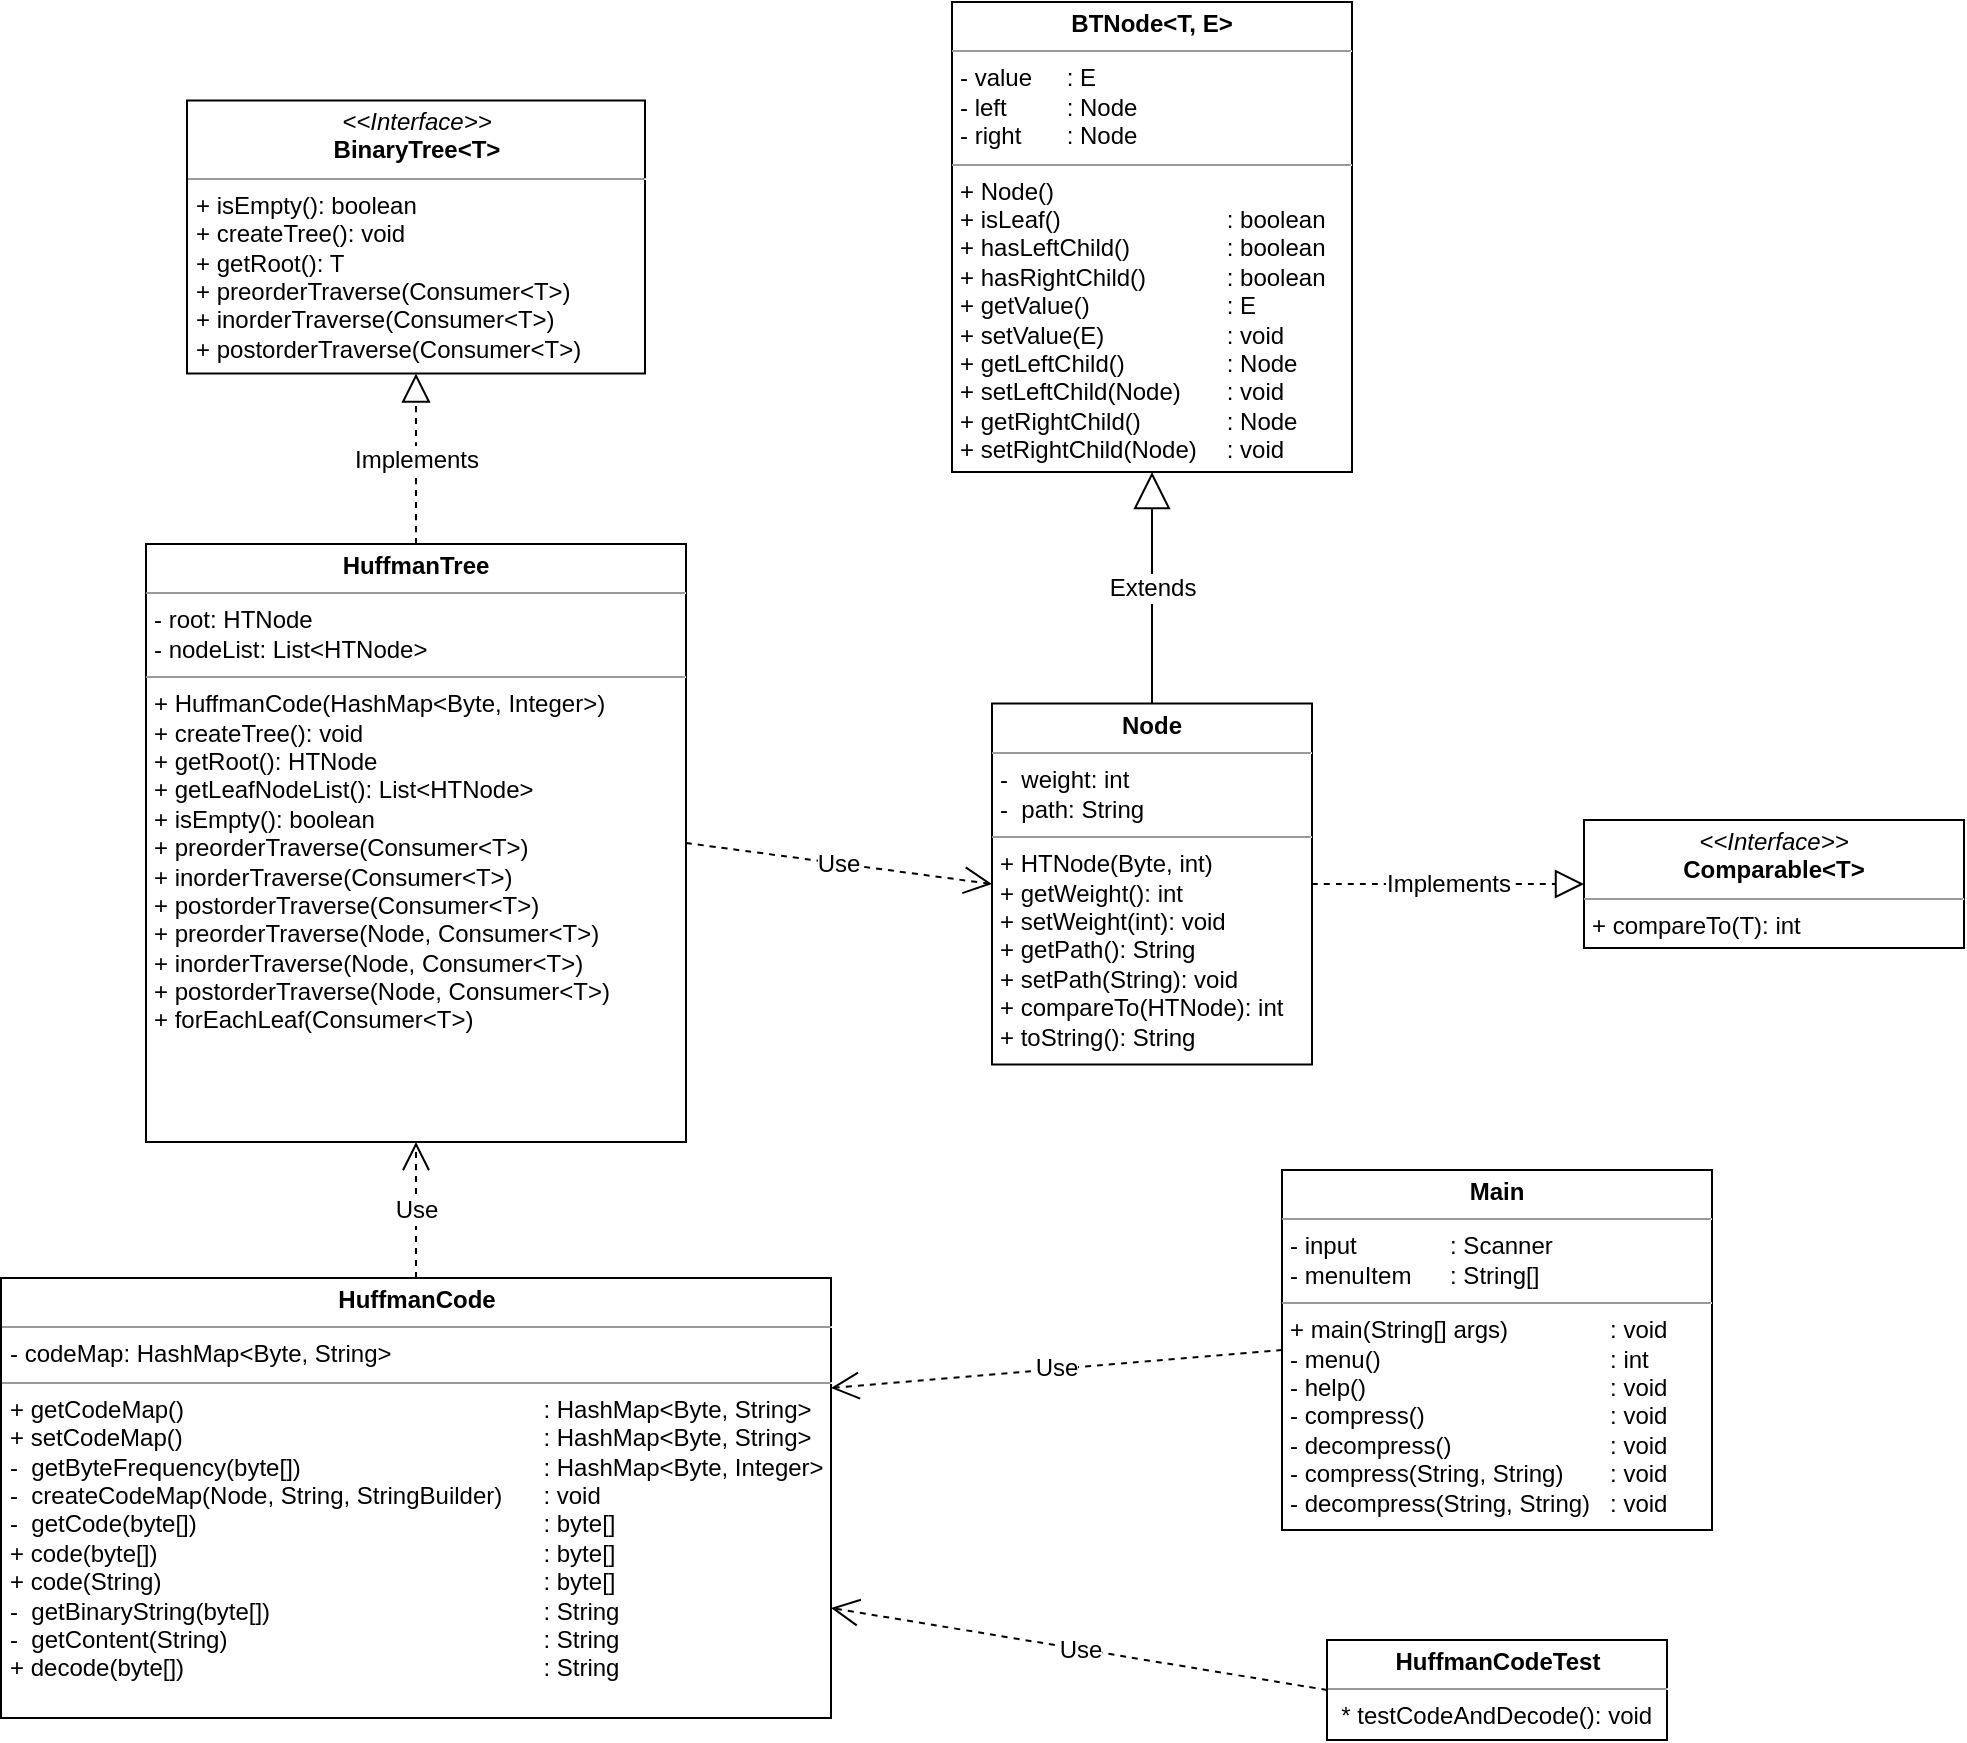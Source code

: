 <mxfile version="21.5.0" type="github" pages="4">
  <diagram name="类图" id="oWfXeHMXv91VeTxqqUQr">
    <mxGraphModel dx="1085" dy="617" grid="0" gridSize="10" guides="1" tooltips="1" connect="1" arrows="1" fold="1" page="0" pageScale="1" pageWidth="827" pageHeight="1169" background="none" math="0" shadow="0">
      <root>
        <mxCell id="0" />
        <mxCell id="1" parent="0" />
        <mxCell id="Y4ZzBxCPfBK2iim7uDgE-23" value="&lt;p style=&quot;margin:0px;margin-top:4px;text-align:center;&quot;&gt;&lt;b&gt;BTNode&amp;lt;T, E&amp;gt;&lt;/b&gt;&lt;/p&gt;&lt;hr size=&quot;1&quot;&gt;&lt;p style=&quot;margin:0px;margin-left:4px;&quot;&gt;- value&lt;span style=&quot;white-space: pre;&quot;&gt;&#x9;&lt;/span&gt;: E&lt;/p&gt;&lt;p style=&quot;margin:0px;margin-left:4px;&quot;&gt;- left&lt;span style=&quot;white-space: pre;&quot;&gt;&#x9;&lt;span style=&quot;white-space: pre;&quot;&gt;&#x9;&lt;/span&gt;&lt;/span&gt;: Node&lt;/p&gt;&lt;p style=&quot;margin:0px;margin-left:4px;&quot;&gt;- right&lt;span style=&quot;white-space: pre;&quot;&gt;&#x9;&lt;/span&gt;: Node&lt;/p&gt;&lt;hr size=&quot;1&quot;&gt;&lt;p style=&quot;margin:0px;margin-left:4px;&quot;&gt;+ Node()&lt;/p&gt;&lt;p style=&quot;margin:0px;margin-left:4px;&quot;&gt;+ isLeaf()&lt;span style=&quot;white-space: pre;&quot;&gt;&#x9;&lt;/span&gt;&lt;span style=&quot;white-space: pre;&quot;&gt;&#x9;&lt;/span&gt;&lt;span style=&quot;white-space: pre;&quot;&gt;&#x9;&lt;/span&gt;&lt;span style=&quot;white-space: pre;&quot;&gt;&#x9;&lt;/span&gt;: boolean&lt;/p&gt;&lt;p style=&quot;margin:0px;margin-left:4px;&quot;&gt;+ hasLeftChild()&lt;span style=&quot;white-space: pre;&quot;&gt;&#x9;&lt;/span&gt;&lt;span style=&quot;white-space: pre;&quot;&gt;&#x9;&lt;/span&gt;: boolean&lt;/p&gt;&lt;p style=&quot;margin:0px;margin-left:4px;&quot;&gt;+ hasRightChild()&lt;span style=&quot;white-space: pre;&quot;&gt;&#x9;&lt;/span&gt;&lt;span style=&quot;white-space: pre;&quot;&gt;&#x9;&lt;/span&gt;: boolean&lt;/p&gt;&lt;p style=&quot;margin:0px;margin-left:4px;&quot;&gt;+ getValue()&lt;span style=&quot;white-space: pre;&quot;&gt;&#x9;&lt;/span&gt;&lt;span style=&quot;white-space: pre;&quot;&gt;&#x9;&lt;/span&gt;&lt;span style=&quot;white-space: pre;&quot;&gt;&#x9;&lt;/span&gt;: E&lt;/p&gt;&lt;p style=&quot;margin:0px;margin-left:4px;&quot;&gt;+ setValue(E)&lt;span style=&quot;white-space: pre;&quot;&gt;&#x9;&lt;/span&gt;&lt;span style=&quot;white-space: pre;&quot;&gt;&#x9;&lt;/span&gt;&lt;span style=&quot;white-space: pre;&quot;&gt;&#x9;&lt;/span&gt;: void&lt;/p&gt;&lt;p style=&quot;margin:0px;margin-left:4px;&quot;&gt;+ getLeftChild()&lt;span style=&quot;white-space: pre;&quot;&gt;&#x9;&lt;/span&gt;&lt;span style=&quot;white-space: pre;&quot;&gt;&#x9;&lt;/span&gt;: Node&lt;/p&gt;&lt;p style=&quot;margin:0px;margin-left:4px;&quot;&gt;+ setLeftChild(Node)&lt;span style=&quot;white-space: pre;&quot;&gt;&#x9;&lt;/span&gt;: void&lt;/p&gt;&lt;p style=&quot;margin:0px;margin-left:4px;&quot;&gt;+ getRightChild()&lt;span style=&quot;white-space: pre;&quot;&gt;&#x9;&lt;/span&gt;&lt;span style=&quot;white-space: pre;&quot;&gt;&#x9;&lt;/span&gt;: Node&lt;/p&gt;&lt;p style=&quot;margin:0px;margin-left:4px;&quot;&gt;+ setRightChild(Node)&lt;span style=&quot;white-space: pre;&quot;&gt;&#x9;&lt;/span&gt;: void&lt;/p&gt;&lt;p style=&quot;margin:0px;margin-left:4px;&quot;&gt;&lt;br&gt;&lt;/p&gt;&lt;p style=&quot;margin:0px;margin-left:4px;&quot;&gt;&lt;br&gt;&lt;/p&gt;" style="verticalAlign=top;align=left;overflow=fill;fontSize=12;fontFamily=Helvetica;html=1;whiteSpace=wrap;" vertex="1" parent="1">
          <mxGeometry x="1361" y="673" width="200" height="235" as="geometry" />
        </mxCell>
        <mxCell id="Y4ZzBxCPfBK2iim7uDgE-25" value="&lt;p style=&quot;margin:0px;margin-top:4px;text-align:center;&quot;&gt;&lt;i&gt;&amp;lt;&amp;lt;Interface&amp;gt;&amp;gt;&lt;/i&gt;&lt;br&gt;&lt;b&gt;Comparable&amp;lt;T&amp;gt;&lt;/b&gt;&lt;/p&gt;&lt;hr size=&quot;1&quot;&gt;&lt;p style=&quot;margin:0px;margin-left:4px;&quot;&gt;+ compareTo(T): int&lt;/p&gt;" style="verticalAlign=top;align=left;overflow=fill;fontSize=12;fontFamily=Helvetica;html=1;whiteSpace=wrap;" vertex="1" parent="1">
          <mxGeometry x="1677" y="1082" width="190" height="64" as="geometry" />
        </mxCell>
        <mxCell id="Y4ZzBxCPfBK2iim7uDgE-54" value="&lt;p style=&quot;margin:0px;margin-top:4px;text-align:center;&quot;&gt;&lt;b&gt;HuffmanCodeTest&lt;/b&gt;&lt;/p&gt;&lt;hr size=&quot;1&quot;&gt;&lt;div style=&quot;height:2px;&quot;&gt;&amp;nbsp; * testCodeAndDecode(): void&lt;/div&gt;" style="verticalAlign=top;align=left;overflow=fill;fontSize=12;fontFamily=Helvetica;html=1;whiteSpace=wrap;" vertex="1" parent="1">
          <mxGeometry x="1548.5" y="1492" width="170" height="50" as="geometry" />
        </mxCell>
        <mxCell id="Y4ZzBxCPfBK2iim7uDgE-61" value="Use" style="endArrow=open;endSize=12;dashed=1;html=1;rounded=0;fontSize=12;curved=1;exitX=0;exitY=0.5;exitDx=0;exitDy=0;entryX=1;entryY=0.75;entryDx=0;entryDy=0;" edge="1" parent="1" source="Y4ZzBxCPfBK2iim7uDgE-54" target="Y4ZzBxCPfBK2iim7uDgE-82">
          <mxGeometry width="160" relative="1" as="geometry">
            <mxPoint x="1635.5" y="1547.5" as="sourcePoint" />
            <mxPoint x="1482.75" y="1386" as="targetPoint" />
          </mxGeometry>
        </mxCell>
        <mxCell id="Y4ZzBxCPfBK2iim7uDgE-66" value="&lt;p style=&quot;margin:0px;margin-top:4px;text-align:center;&quot;&gt;&lt;i&gt;&amp;lt;&amp;lt;Interface&amp;gt;&amp;gt;&lt;/i&gt;&lt;br&gt;&lt;b&gt;BinaryTree&amp;lt;T&amp;gt;&lt;/b&gt;&lt;/p&gt;&lt;hr size=&quot;1&quot;&gt;&lt;p style=&quot;margin:0px;margin-left:4px;&quot;&gt;+ isEmpty(): boolean&lt;br&gt;&lt;/p&gt;&lt;p style=&quot;margin:0px;margin-left:4px;&quot;&gt;+ createTree(): void&lt;/p&gt;&lt;p style=&quot;margin:0px;margin-left:4px;&quot;&gt;+ getRoot(): T&lt;/p&gt;&lt;p style=&quot;margin:0px;margin-left:4px;&quot;&gt;+ preorderTraverse(Consumer&amp;lt;T&amp;gt;)&lt;/p&gt;&lt;p style=&quot;margin:0px;margin-left:4px;&quot;&gt;+ inorderTraverse(Consumer&amp;lt;T&amp;gt;)&lt;/p&gt;&lt;p style=&quot;margin:0px;margin-left:4px;&quot;&gt;+ postorderTraverse(Consumer&amp;lt;T&amp;gt;)&lt;/p&gt;&lt;p style=&quot;margin:0px;margin-left:4px;&quot;&gt;&lt;br&gt;&lt;/p&gt;" style="verticalAlign=top;align=left;overflow=fill;fontSize=12;fontFamily=Helvetica;html=1;whiteSpace=wrap;" vertex="1" parent="1">
          <mxGeometry x="978.5" y="722.25" width="229" height="136.5" as="geometry" />
        </mxCell>
        <mxCell id="Y4ZzBxCPfBK2iim7uDgE-68" value="&lt;p style=&quot;margin:0px;margin-top:4px;text-align:center;&quot;&gt;&lt;b&gt;Node&lt;/b&gt;&lt;/p&gt;&lt;hr size=&quot;1&quot;&gt;&lt;p style=&quot;margin:0px;margin-left:4px;&quot;&gt;-&amp;nbsp; weight: int&lt;/p&gt;&lt;p style=&quot;margin:0px;margin-left:4px;&quot;&gt;-&amp;nbsp; path: String&lt;/p&gt;&lt;hr size=&quot;1&quot;&gt;&lt;p style=&quot;margin:0px;margin-left:4px;&quot;&gt;+ HTNode(Byte, int)&lt;/p&gt;&lt;p style=&quot;margin:0px;margin-left:4px;&quot;&gt;+ getWeight(): int&lt;/p&gt;&lt;p style=&quot;margin:0px;margin-left:4px;&quot;&gt;+ setWeight(int): void&lt;/p&gt;&lt;p style=&quot;margin:0px;margin-left:4px;&quot;&gt;+ getPath(): String&lt;/p&gt;&lt;p style=&quot;margin:0px;margin-left:4px;&quot;&gt;+ setPath(String): void&lt;/p&gt;&lt;p style=&quot;margin:0px;margin-left:4px;&quot;&gt;+ compareTo(HTNode): int&lt;/p&gt;&lt;p style=&quot;margin:0px;margin-left:4px;&quot;&gt;+ toString(): String&lt;/p&gt;" style="verticalAlign=top;align=left;overflow=fill;fontSize=12;fontFamily=Helvetica;html=1;whiteSpace=wrap;" vertex="1" parent="1">
          <mxGeometry x="1381" y="1023.75" width="160" height="180.5" as="geometry" />
        </mxCell>
        <mxCell id="Y4ZzBxCPfBK2iim7uDgE-69" value="Extends" style="endArrow=block;endSize=16;endFill=0;html=1;rounded=0;fontSize=12;curved=1;entryX=0.5;entryY=1;entryDx=0;entryDy=0;exitX=0.5;exitY=0;exitDx=0;exitDy=0;" edge="1" parent="1" source="Y4ZzBxCPfBK2iim7uDgE-68" target="Y4ZzBxCPfBK2iim7uDgE-23">
          <mxGeometry x="0.005" width="160" relative="1" as="geometry">
            <mxPoint x="1319" y="963" as="sourcePoint" />
            <mxPoint x="1479" y="963" as="targetPoint" />
            <mxPoint as="offset" />
          </mxGeometry>
        </mxCell>
        <mxCell id="Y4ZzBxCPfBK2iim7uDgE-70" value="Implements" style="endArrow=block;dashed=1;endFill=0;endSize=12;html=1;rounded=0;fontSize=12;curved=1;exitX=1;exitY=0.5;exitDx=0;exitDy=0;entryX=0;entryY=0.5;entryDx=0;entryDy=0;" edge="1" parent="1" source="Y4ZzBxCPfBK2iim7uDgE-68" target="Y4ZzBxCPfBK2iim7uDgE-25">
          <mxGeometry width="160" relative="1" as="geometry">
            <mxPoint x="1521" y="1167" as="sourcePoint" />
            <mxPoint x="1681" y="1167" as="targetPoint" />
          </mxGeometry>
        </mxCell>
        <mxCell id="Y4ZzBxCPfBK2iim7uDgE-72" value="Use" style="endArrow=open;endSize=12;dashed=1;html=1;rounded=0;fontSize=12;curved=1;entryX=0;entryY=0.5;entryDx=0;entryDy=0;exitX=1;exitY=0.5;exitDx=0;exitDy=0;" edge="1" parent="1" source="Y4ZzBxCPfBK2iim7uDgE-74" target="Y4ZzBxCPfBK2iim7uDgE-68">
          <mxGeometry width="160" relative="1" as="geometry">
            <mxPoint x="1267" y="1117" as="sourcePoint" />
            <mxPoint x="1382" y="1236" as="targetPoint" />
          </mxGeometry>
        </mxCell>
        <mxCell id="Y4ZzBxCPfBK2iim7uDgE-73" value="Implements" style="endArrow=block;dashed=1;endFill=0;endSize=12;html=1;rounded=0;fontSize=12;curved=1;entryX=0.5;entryY=1;entryDx=0;entryDy=0;exitX=0.5;exitY=0;exitDx=0;exitDy=0;" edge="1" parent="1" source="Y4ZzBxCPfBK2iim7uDgE-74" target="Y4ZzBxCPfBK2iim7uDgE-66">
          <mxGeometry width="160" relative="1" as="geometry">
            <mxPoint x="1093" y="1013" as="sourcePoint" />
            <mxPoint x="1129" y="952" as="targetPoint" />
          </mxGeometry>
        </mxCell>
        <mxCell id="Y4ZzBxCPfBK2iim7uDgE-74" value="&lt;p style=&quot;margin:0px;margin-top:4px;text-align:center;&quot;&gt;&lt;b&gt;HuffmanTree&lt;/b&gt;&lt;/p&gt;&lt;hr size=&quot;1&quot;&gt;&lt;p style=&quot;margin:0px;margin-left:4px;&quot;&gt;- root: HTNode&lt;/p&gt;&lt;p style=&quot;margin:0px;margin-left:4px;&quot;&gt;- nodeList: List&amp;lt;HTNode&amp;gt;&lt;/p&gt;&lt;hr size=&quot;1&quot;&gt;&lt;p style=&quot;margin:0px;margin-left:4px;&quot;&gt;+ HuffmanCode(HashMap&amp;lt;Byte, Integer&amp;gt;)&lt;/p&gt;&lt;p style=&quot;margin:0px;margin-left:4px;&quot;&gt;+ createTree(): void&lt;/p&gt;&lt;p style=&quot;margin:0px;margin-left:4px;&quot;&gt;+ getRoot(): HTNode&lt;/p&gt;&lt;p style=&quot;margin:0px;margin-left:4px;&quot;&gt;+ getLeafNodeList(): List&amp;lt;HTNode&amp;gt;&lt;/p&gt;&lt;p style=&quot;margin:0px;margin-left:4px;&quot;&gt;+ isEmpty(): boolean&lt;/p&gt;&lt;p style=&quot;margin:0px;margin-left:4px;&quot;&gt;+ preorderTraverse(Consumer&amp;lt;T&amp;gt;)&lt;/p&gt;&lt;p style=&quot;border-color: var(--border-color); margin: 0px 0px 0px 4px;&quot;&gt;+ inorderTraverse(Consumer&amp;lt;T&amp;gt;)&lt;/p&gt;&lt;p style=&quot;border-color: var(--border-color); margin: 0px 0px 0px 4px;&quot;&gt;+ postorderTraverse(Consumer&amp;lt;T&amp;gt;)&lt;/p&gt;&lt;p style=&quot;border-color: var(--border-color); margin: 0px 0px 0px 4px;&quot;&gt;+ preorderTraverse(Node, Consumer&amp;lt;T&amp;gt;)&lt;/p&gt;&lt;p style=&quot;border-color: var(--border-color); margin: 0px 0px 0px 4px;&quot;&gt;+ inorderTraverse(Node, Consumer&amp;lt;T&amp;gt;)&lt;/p&gt;&lt;p style=&quot;border-color: var(--border-color); margin: 0px 0px 0px 4px;&quot;&gt;+ postorderTraverse(Node, Consumer&amp;lt;T&amp;gt;)&lt;/p&gt;&lt;p style=&quot;border-color: var(--border-color); margin: 0px 0px 0px 4px;&quot;&gt;+ forEachLeaf(Consumer&amp;lt;T&amp;gt;)&lt;/p&gt;&lt;p style=&quot;border-color: var(--border-color); margin: 0px 0px 0px 4px;&quot;&gt;&lt;br&gt;&lt;/p&gt;" style="verticalAlign=top;align=left;overflow=fill;fontSize=12;fontFamily=Helvetica;html=1;whiteSpace=wrap;" vertex="1" parent="1">
          <mxGeometry x="958" y="944" width="270" height="299" as="geometry" />
        </mxCell>
        <mxCell id="Y4ZzBxCPfBK2iim7uDgE-75" style="edgeStyle=none;curved=1;rounded=0;orthogonalLoop=1;jettySize=auto;html=1;exitX=0.75;exitY=1;exitDx=0;exitDy=0;fontSize=12;startSize=8;endSize=8;" edge="1" parent="1">
          <mxGeometry relative="1" as="geometry">
            <mxPoint x="1267" y="978" as="sourcePoint" />
            <mxPoint x="1267" y="978" as="targetPoint" />
          </mxGeometry>
        </mxCell>
        <mxCell id="Y4ZzBxCPfBK2iim7uDgE-80" style="edgeStyle=none;curved=1;rounded=0;orthogonalLoop=1;jettySize=auto;html=1;exitX=0.5;exitY=1;exitDx=0;exitDy=0;fontSize=12;startSize=8;endSize=8;" edge="1" parent="1" source="Y4ZzBxCPfBK2iim7uDgE-74" target="Y4ZzBxCPfBK2iim7uDgE-74">
          <mxGeometry relative="1" as="geometry" />
        </mxCell>
        <mxCell id="Y4ZzBxCPfBK2iim7uDgE-81" style="edgeStyle=none;curved=1;rounded=0;orthogonalLoop=1;jettySize=auto;html=1;exitX=0.5;exitY=1;exitDx=0;exitDy=0;fontSize=12;startSize=8;endSize=8;" edge="1" parent="1" source="Y4ZzBxCPfBK2iim7uDgE-74" target="Y4ZzBxCPfBK2iim7uDgE-74">
          <mxGeometry relative="1" as="geometry" />
        </mxCell>
        <mxCell id="Y4ZzBxCPfBK2iim7uDgE-82" value="&lt;p style=&quot;margin:0px;margin-top:4px;text-align:center;&quot;&gt;&lt;b&gt;HuffmanCode&lt;/b&gt;&lt;/p&gt;&lt;hr size=&quot;1&quot;&gt;&lt;p style=&quot;margin:0px;margin-left:4px;&quot;&gt;- codeMap: HashMap&amp;lt;Byte, String&amp;gt;&lt;/p&gt;&lt;hr size=&quot;1&quot;&gt;&lt;p style=&quot;margin:0px;margin-left:4px;&quot;&gt;+ getCodeMap()&lt;span style=&quot;white-space: pre;&quot;&gt;&#x9;&lt;/span&gt;&lt;span style=&quot;white-space: pre;&quot;&gt;&#x9;&lt;/span&gt;&lt;span style=&quot;white-space: pre;&quot;&gt;&#x9;&lt;/span&gt;&lt;span style=&quot;white-space: pre;&quot;&gt;&#x9;&lt;/span&gt;&lt;span style=&quot;white-space: pre;&quot;&gt;&#x9;&lt;/span&gt;&lt;span style=&quot;white-space: pre;&quot;&gt;&#x9;&lt;/span&gt;&lt;span style=&quot;white-space: pre;&quot;&gt;&#x9;&lt;/span&gt;: HashMap&amp;lt;Byte, String&amp;gt;&lt;/p&gt;&lt;p style=&quot;margin:0px;margin-left:4px;&quot;&gt;+ setCodeMap()&lt;span style=&quot;white-space: pre;&quot;&gt;&#x9;&lt;/span&gt;&lt;span style=&quot;white-space: pre;&quot;&gt;&#x9;&lt;/span&gt;&lt;span style=&quot;white-space: pre;&quot;&gt;&#x9;&lt;/span&gt;&lt;span style=&quot;white-space: pre;&quot;&gt;&#x9;&lt;/span&gt;&lt;span style=&quot;white-space: pre;&quot;&gt;&#x9;&lt;/span&gt;&lt;span style=&quot;white-space: pre;&quot;&gt;&#x9;&lt;/span&gt;&lt;span style=&quot;white-space: pre;&quot;&gt;&#x9;&lt;/span&gt;: HashMap&amp;lt;Byte, String&amp;gt;&lt;/p&gt;&lt;p style=&quot;margin:0px;margin-left:4px;&quot;&gt;-&amp;nbsp; getByteFrequency(byte[])&lt;span style=&quot;white-space: pre;&quot;&gt;&#x9;&lt;/span&gt;&lt;span style=&quot;white-space: pre;&quot;&gt;&#x9;&lt;/span&gt;&lt;span style=&quot;white-space: pre;&quot;&gt;&#x9;&lt;/span&gt;&lt;span style=&quot;white-space: pre;&quot;&gt;&#x9;&lt;/span&gt;&lt;span style=&quot;white-space: pre;&quot;&gt;&#x9;&lt;/span&gt;: HashMap&amp;lt;Byte, Integer&amp;gt;&lt;/p&gt;&lt;p style=&quot;margin:0px;margin-left:4px;&quot;&gt;-&amp;nbsp; createCodeMap(Node, String, StringBuilder)&lt;span style=&quot;white-space: pre;&quot;&gt;&#x9;&lt;/span&gt;: void&lt;/p&gt;&lt;p style=&quot;margin:0px;margin-left:4px;&quot;&gt;-&amp;nbsp; getCode(byte[])&lt;span style=&quot;white-space: pre;&quot;&gt;&#x9;&lt;/span&gt;&lt;span style=&quot;white-space: pre;&quot;&gt;&#x9;&lt;/span&gt;&lt;span style=&quot;white-space: pre;&quot;&gt;&#x9;&lt;/span&gt;&lt;span style=&quot;white-space: pre;&quot;&gt;&#x9;&lt;/span&gt;&lt;span style=&quot;white-space: pre;&quot;&gt;&#x9;&lt;/span&gt;&lt;span style=&quot;white-space: pre;&quot;&gt;&#x9;&lt;/span&gt;&lt;span style=&quot;white-space: pre;&quot;&gt;&#x9;&lt;/span&gt;: byte[]&lt;/p&gt;&lt;p style=&quot;margin:0px;margin-left:4px;&quot;&gt;+ code(byte[])&lt;span style=&quot;white-space: pre;&quot;&gt;&#x9;&lt;/span&gt;&lt;span style=&quot;white-space: pre;&quot;&gt;&#x9;&lt;/span&gt;&lt;span style=&quot;white-space: pre;&quot;&gt;&#x9;&lt;/span&gt;&lt;span style=&quot;white-space: pre;&quot;&gt;&#x9;&lt;/span&gt;&lt;span style=&quot;white-space: pre;&quot;&gt;&#x9;&lt;/span&gt;&lt;span style=&quot;white-space: pre;&quot;&gt;&#x9;&lt;/span&gt;&lt;span style=&quot;white-space: pre;&quot;&gt;&#x9;&lt;/span&gt;&lt;span style=&quot;white-space: pre;&quot;&gt;&#x9;&lt;/span&gt;: byte[]&lt;/p&gt;&lt;p style=&quot;margin:0px;margin-left:4px;&quot;&gt;+ code(String)&lt;span style=&quot;white-space: pre;&quot;&gt;&#x9;&lt;/span&gt;&lt;span style=&quot;white-space: pre;&quot;&gt;&#x9;&lt;/span&gt;&lt;span style=&quot;white-space: pre;&quot;&gt;&#x9;&lt;/span&gt;&lt;span style=&quot;white-space: pre;&quot;&gt;&#x9;&lt;/span&gt;&lt;span style=&quot;white-space: pre;&quot;&gt;&#x9;&lt;/span&gt;&lt;span style=&quot;white-space: pre;&quot;&gt;&#x9;&lt;/span&gt;&lt;span style=&quot;white-space: pre;&quot;&gt;&#x9;&lt;/span&gt;&lt;span style=&quot;white-space: pre;&quot;&gt;&#x9;&lt;/span&gt;: byte[]&lt;/p&gt;&lt;p style=&quot;margin:0px;margin-left:4px;&quot;&gt;-&amp;nbsp; getBinaryString(byte[])&lt;span style=&quot;white-space: pre;&quot;&gt;&#x9;&lt;/span&gt;&lt;span style=&quot;white-space: pre;&quot;&gt;&#x9;&lt;/span&gt;&lt;span style=&quot;white-space: pre;&quot;&gt;&#x9;&lt;/span&gt;&lt;span style=&quot;white-space: pre;&quot;&gt;&#x9;&lt;/span&gt;&lt;span style=&quot;white-space: pre;&quot;&gt;&#x9;&lt;/span&gt;&lt;span style=&quot;white-space: pre;&quot;&gt;&#x9;&lt;/span&gt;: String&lt;/p&gt;&lt;p style=&quot;margin:0px;margin-left:4px;&quot;&gt;-&amp;nbsp; getContent(String)&lt;span style=&quot;white-space: pre;&quot;&gt;&#x9;&lt;/span&gt;&lt;span style=&quot;white-space: pre;&quot;&gt;&#x9;&lt;/span&gt;&lt;span style=&quot;white-space: pre;&quot;&gt;&#x9;&lt;/span&gt;&lt;span style=&quot;white-space: pre;&quot;&gt;&#x9;&lt;/span&gt;&lt;span style=&quot;white-space: pre;&quot;&gt;&#x9;&lt;/span&gt;&lt;span style=&quot;white-space: pre;&quot;&gt;&#x9;&lt;/span&gt;: String&lt;/p&gt;&lt;p style=&quot;margin:0px;margin-left:4px;&quot;&gt;+ decode(byte[])&lt;span style=&quot;white-space: pre;&quot;&gt;&#x9;&lt;/span&gt;&lt;span style=&quot;white-space: pre;&quot;&gt;&#x9;&lt;/span&gt;&lt;span style=&quot;white-space: pre;&quot;&gt;&#x9;&lt;/span&gt;&lt;span style=&quot;white-space: pre;&quot;&gt;&#x9;&lt;/span&gt;&lt;span style=&quot;white-space: pre;&quot;&gt;&#x9;&lt;/span&gt;&lt;span style=&quot;white-space: pre;&quot;&gt;&#x9;&lt;/span&gt;&lt;span style=&quot;white-space: pre;&quot;&gt;&#x9;&lt;/span&gt;: String&lt;span style=&quot;background-color: initial;&quot;&gt;&amp;nbsp;&lt;/span&gt;&lt;/p&gt;" style="verticalAlign=top;align=left;overflow=fill;fontSize=12;fontFamily=Helvetica;html=1;whiteSpace=wrap;" vertex="1" parent="1">
          <mxGeometry x="885.5" y="1311" width="415" height="220" as="geometry" />
        </mxCell>
        <mxCell id="Y4ZzBxCPfBK2iim7uDgE-83" value="Use" style="endArrow=open;endSize=12;dashed=1;html=1;rounded=0;fontSize=12;curved=1;entryX=0.5;entryY=1;entryDx=0;entryDy=0;exitX=0.5;exitY=0;exitDx=0;exitDy=0;" edge="1" parent="1" source="Y4ZzBxCPfBK2iim7uDgE-82" target="Y4ZzBxCPfBK2iim7uDgE-74">
          <mxGeometry width="160" relative="1" as="geometry">
            <mxPoint x="1117" y="1246" as="sourcePoint" />
            <mxPoint x="1270" y="1246" as="targetPoint" />
          </mxGeometry>
        </mxCell>
        <mxCell id="Y4ZzBxCPfBK2iim7uDgE-84" value="&lt;p style=&quot;margin:0px;margin-top:4px;text-align:center;&quot;&gt;&lt;b&gt;Main&lt;/b&gt;&lt;/p&gt;&lt;hr size=&quot;1&quot;&gt;&lt;p style=&quot;margin:0px;margin-left:4px;&quot;&gt;-&amp;nbsp;input&lt;span style=&quot;white-space: pre;&quot;&gt;&#x9;&lt;/span&gt;&lt;span style=&quot;white-space: pre;&quot;&gt;&#x9;&lt;/span&gt;: Scanner&lt;/p&gt;&lt;p style=&quot;margin:0px;margin-left:4px;&quot;&gt;- menuItem&lt;span style=&quot;white-space: pre;&quot;&gt;&#x9;&lt;/span&gt;: String[]&lt;/p&gt;&lt;hr size=&quot;1&quot;&gt;&lt;p style=&quot;margin:0px;margin-left:4px;&quot;&gt;+ main(String[] args)&lt;span style=&quot;white-space: pre;&quot;&gt;&#x9;&lt;/span&gt;&lt;span style=&quot;white-space: pre;&quot;&gt;&#x9;&lt;/span&gt;: void&lt;/p&gt;&lt;p style=&quot;margin:0px;margin-left:4px;&quot;&gt;- menu()&lt;span style=&quot;white-space: pre;&quot;&gt;&#x9;&lt;/span&gt;&lt;span style=&quot;white-space: pre;&quot;&gt;&#x9;&lt;/span&gt;&lt;span style=&quot;white-space: pre;&quot;&gt;&#x9;&lt;/span&gt;&lt;span style=&quot;white-space: pre;&quot;&gt;&#x9;&lt;/span&gt;&lt;span style=&quot;white-space: pre;&quot;&gt;&#x9;&lt;/span&gt;: int&lt;/p&gt;&lt;p style=&quot;margin:0px;margin-left:4px;&quot;&gt;- help()&lt;span style=&quot;white-space: pre;&quot;&gt;&#x9;&lt;/span&gt;&lt;span style=&quot;white-space: pre;&quot;&gt;&#x9;&lt;/span&gt;&lt;span style=&quot;white-space: pre;&quot;&gt;&#x9;&lt;/span&gt;&lt;span style=&quot;white-space: pre;&quot;&gt;&#x9;&lt;/span&gt;&lt;span style=&quot;white-space: pre;&quot;&gt;&#x9;&lt;/span&gt;: void&lt;/p&gt;&lt;p style=&quot;margin:0px;margin-left:4px;&quot;&gt;- compress()&lt;span style=&quot;white-space: pre;&quot;&gt;&#x9;&lt;/span&gt;&lt;span style=&quot;white-space: pre;&quot;&gt;&#x9;&lt;/span&gt;&lt;span style=&quot;white-space: pre;&quot;&gt;&#x9;&lt;/span&gt;&lt;span style=&quot;white-space: pre;&quot;&gt;&#x9;&lt;/span&gt;: void&lt;/p&gt;&lt;p style=&quot;margin:0px;margin-left:4px;&quot;&gt;- decompress()&lt;span style=&quot;white-space: pre;&quot;&gt;&#x9;&lt;/span&gt;&lt;span style=&quot;white-space: pre;&quot;&gt;&#x9;&lt;/span&gt;&lt;span style=&quot;white-space: pre;&quot;&gt;&#x9;&lt;/span&gt;: void&lt;/p&gt;&lt;p style=&quot;margin:0px;margin-left:4px;&quot;&gt;- compress(String, String)&lt;span style=&quot;white-space: pre;&quot;&gt;&#x9;&lt;/span&gt;: void&lt;/p&gt;&lt;p style=&quot;margin:0px;margin-left:4px;&quot;&gt;- decompress(String, String)&lt;span style=&quot;white-space: pre;&quot;&gt;&#x9;&lt;/span&gt;: void&lt;/p&gt;" style="verticalAlign=top;align=left;overflow=fill;fontSize=12;fontFamily=Helvetica;html=1;whiteSpace=wrap;" vertex="1" parent="1">
          <mxGeometry x="1526" y="1257" width="215" height="180" as="geometry" />
        </mxCell>
        <mxCell id="Y4ZzBxCPfBK2iim7uDgE-85" value="Use" style="endArrow=open;endSize=12;dashed=1;html=1;rounded=0;fontSize=12;curved=1;exitX=0;exitY=0.5;exitDx=0;exitDy=0;entryX=1;entryY=0.25;entryDx=0;entryDy=0;" edge="1" parent="1" source="Y4ZzBxCPfBK2iim7uDgE-84" target="Y4ZzBxCPfBK2iim7uDgE-82">
          <mxGeometry width="160" relative="1" as="geometry">
            <mxPoint x="1644" y="1436" as="sourcePoint" />
            <mxPoint x="1749.25" y="1326" as="targetPoint" />
          </mxGeometry>
        </mxCell>
      </root>
    </mxGraphModel>
  </diagram>
  <diagram id="oFQbodV2CLJWiryhJTmz" name="Main 主模块">
    <mxGraphModel dx="2032" dy="1431" grid="0" gridSize="10" guides="1" tooltips="1" connect="1" arrows="1" fold="1" page="0" pageScale="1" pageWidth="827" pageHeight="1169" math="0" shadow="0">
      <root>
        <mxCell id="0" />
        <mxCell id="1" parent="0" />
        <mxCell id="6uylabyBQkb_8ccWlk9U-2" value="开始" style="strokeWidth=2;html=1;shape=mxgraph.flowchart.start_1;whiteSpace=wrap;fontSize=16;" vertex="1" parent="1">
          <mxGeometry x="59" y="-116" width="100" height="60" as="geometry" />
        </mxCell>
        <mxCell id="6uylabyBQkb_8ccWlk9U-4" value="choice = menu()" style="rounded=1;whiteSpace=wrap;html=1;absoluteArcSize=1;arcSize=14;strokeWidth=2;fontSize=16;" vertex="1" parent="1">
          <mxGeometry x="44" y="42" width="130" height="59" as="geometry" />
        </mxCell>
        <mxCell id="6uylabyBQkb_8ccWlk9U-5" value="choice == ?" style="strokeWidth=2;html=1;shape=mxgraph.flowchart.decision;whiteSpace=wrap;fontSize=16;" vertex="1" parent="1">
          <mxGeometry x="44" y="199" width="130" height="100" as="geometry" />
        </mxCell>
        <mxCell id="6uylabyBQkb_8ccWlk9U-7" value="help()" style="rounded=1;whiteSpace=wrap;html=1;absoluteArcSize=1;arcSize=14;strokeWidth=2;fontSize=16;" vertex="1" parent="1">
          <mxGeometry x="-180" y="400" width="130" height="59" as="geometry" />
        </mxCell>
        <mxCell id="6uylabyBQkb_8ccWlk9U-8" value="compress" style="rounded=1;whiteSpace=wrap;html=1;absoluteArcSize=1;arcSize=14;strokeWidth=2;fontSize=16;" vertex="1" parent="1">
          <mxGeometry x="44" y="400" width="130" height="59" as="geometry" />
        </mxCell>
        <mxCell id="6uylabyBQkb_8ccWlk9U-9" value="decompress" style="rounded=1;whiteSpace=wrap;html=1;absoluteArcSize=1;arcSize=14;strokeWidth=2;fontSize=16;" vertex="1" parent="1">
          <mxGeometry x="268" y="400" width="130" height="59" as="geometry" />
        </mxCell>
        <mxCell id="6uylabyBQkb_8ccWlk9U-10" value="" style="endArrow=none;html=1;rounded=0;fontSize=12;startSize=8;endSize=8;curved=1;exitX=0.5;exitY=0;exitDx=0;exitDy=0;entryX=0.5;entryY=1;entryDx=0;entryDy=0;entryPerimeter=0;startArrow=classic;startFill=1;" edge="1" parent="1" source="6uylabyBQkb_8ccWlk9U-7" target="6uylabyBQkb_8ccWlk9U-5">
          <mxGeometry width="50" height="50" relative="1" as="geometry">
            <mxPoint x="-111" y="372" as="sourcePoint" />
            <mxPoint x="67" y="337" as="targetPoint" />
          </mxGeometry>
        </mxCell>
        <mxCell id="6uylabyBQkb_8ccWlk9U-11" value="" style="endArrow=none;html=1;rounded=0;fontSize=12;startSize=8;endSize=8;curved=1;exitX=0.5;exitY=0;exitDx=0;exitDy=0;entryX=0.5;entryY=1;entryDx=0;entryDy=0;entryPerimeter=0;startArrow=classic;startFill=1;" edge="1" parent="1" source="6uylabyBQkb_8ccWlk9U-8" target="6uylabyBQkb_8ccWlk9U-5">
          <mxGeometry width="50" height="50" relative="1" as="geometry">
            <mxPoint x="246" y="324" as="sourcePoint" />
            <mxPoint x="296" y="274" as="targetPoint" />
          </mxGeometry>
        </mxCell>
        <mxCell id="6uylabyBQkb_8ccWlk9U-16" value="" style="endArrow=none;html=1;rounded=0;fontSize=12;startSize=8;endSize=8;curved=1;exitX=0.5;exitY=0;exitDx=0;exitDy=0;entryX=0.5;entryY=1;entryDx=0;entryDy=0;entryPerimeter=0;startArrow=classic;startFill=1;" edge="1" parent="1" source="6uylabyBQkb_8ccWlk9U-9" target="6uylabyBQkb_8ccWlk9U-5">
          <mxGeometry width="50" height="50" relative="1" as="geometry">
            <mxPoint x="246" y="324" as="sourcePoint" />
            <mxPoint x="296" y="274" as="targetPoint" />
          </mxGeometry>
        </mxCell>
        <mxCell id="6uylabyBQkb_8ccWlk9U-22" value="" style="endArrow=none;html=1;rounded=0;fontSize=12;startSize=8;endSize=8;curved=1;entryX=0.5;entryY=1;entryDx=0;entryDy=0;exitX=0.5;exitY=0;exitDx=0;exitDy=0;" edge="1" parent="1" target="6uylabyBQkb_8ccWlk9U-8">
          <mxGeometry width="50" height="50" relative="1" as="geometry">
            <mxPoint x="109" y="560" as="sourcePoint" />
            <mxPoint x="296" y="246" as="targetPoint" />
          </mxGeometry>
        </mxCell>
        <mxCell id="6uylabyBQkb_8ccWlk9U-23" value="" style="endArrow=none;html=1;rounded=0;fontSize=12;startSize=8;endSize=8;entryX=0.5;entryY=1;entryDx=0;entryDy=0;exitX=0.5;exitY=0;exitDx=0;exitDy=0;edgeStyle=orthogonalEdgeStyle;" edge="1" parent="1" target="6uylabyBQkb_8ccWlk9U-7">
          <mxGeometry width="50" height="50" relative="1" as="geometry">
            <mxPoint x="109" y="560" as="sourcePoint" />
            <mxPoint x="-116" y="518" as="targetPoint" />
            <Array as="points">
              <mxPoint x="109" y="510" />
              <mxPoint x="-115" y="510" />
            </Array>
          </mxGeometry>
        </mxCell>
        <mxCell id="6uylabyBQkb_8ccWlk9U-24" value="" style="endArrow=none;html=1;rounded=0;fontSize=12;startSize=8;endSize=8;entryX=0.5;entryY=1;entryDx=0;entryDy=0;exitX=0.5;exitY=0;exitDx=0;exitDy=0;edgeStyle=orthogonalEdgeStyle;" edge="1" parent="1" target="6uylabyBQkb_8ccWlk9U-9">
          <mxGeometry width="50" height="50" relative="1" as="geometry">
            <mxPoint x="109" y="560" as="sourcePoint" />
            <mxPoint x="345" y="498" as="targetPoint" />
            <Array as="points">
              <mxPoint x="109" y="510" />
              <mxPoint x="333" y="510" />
            </Array>
          </mxGeometry>
        </mxCell>
        <mxCell id="6uylabyBQkb_8ccWlk9U-25" value="" style="endArrow=classic;html=1;rounded=0;fontSize=12;startSize=8;endSize=8;curved=1;exitX=0.5;exitY=1;exitDx=0;exitDy=0;exitPerimeter=0;entryX=0.5;entryY=0;entryDx=0;entryDy=0;" edge="1" parent="1" source="6uylabyBQkb_8ccWlk9U-2" target="6uylabyBQkb_8ccWlk9U-4">
          <mxGeometry width="50" height="50" relative="1" as="geometry">
            <mxPoint x="226" y="20" as="sourcePoint" />
            <mxPoint x="276" y="-30" as="targetPoint" />
          </mxGeometry>
        </mxCell>
        <mxCell id="6uylabyBQkb_8ccWlk9U-26" value="" style="endArrow=classic;html=1;rounded=0;fontSize=12;startSize=8;endSize=8;curved=1;exitX=0.5;exitY=1;exitDx=0;exitDy=0;entryX=0.5;entryY=0;entryDx=0;entryDy=0;entryPerimeter=0;" edge="1" parent="1" source="6uylabyBQkb_8ccWlk9U-4" target="6uylabyBQkb_8ccWlk9U-5">
          <mxGeometry width="50" height="50" relative="1" as="geometry">
            <mxPoint x="205" y="199" as="sourcePoint" />
            <mxPoint x="255" y="149" as="targetPoint" />
          </mxGeometry>
        </mxCell>
        <mxCell id="6uylabyBQkb_8ccWlk9U-28" value="" style="endArrow=none;html=1;rounded=0;fontSize=12;startSize=8;endSize=8;curved=1;" edge="1" parent="1">
          <mxGeometry width="50" height="50" relative="1" as="geometry">
            <mxPoint x="-236" y="561" as="sourcePoint" />
            <mxPoint x="109" y="559" as="targetPoint" />
          </mxGeometry>
        </mxCell>
        <mxCell id="6uylabyBQkb_8ccWlk9U-29" value="" style="endArrow=none;html=1;rounded=0;fontSize=12;startSize=8;endSize=8;curved=1;" edge="1" parent="1">
          <mxGeometry width="50" height="50" relative="1" as="geometry">
            <mxPoint x="-236" y="560" as="sourcePoint" />
            <mxPoint x="-236" y="1" as="targetPoint" />
          </mxGeometry>
        </mxCell>
        <mxCell id="6uylabyBQkb_8ccWlk9U-30" value="" style="endArrow=classic;html=1;rounded=0;fontSize=12;startSize=8;endSize=8;curved=1;startArrow=none;startFill=0;endFill=1;" edge="1" parent="1">
          <mxGeometry width="50" height="50" relative="1" as="geometry">
            <mxPoint x="-237" y="3" as="sourcePoint" />
            <mxPoint x="111" y="3" as="targetPoint" />
          </mxGeometry>
        </mxCell>
        <mxCell id="6uylabyBQkb_8ccWlk9U-31" value="开始" style="strokeWidth=2;html=1;shape=mxgraph.flowchart.start_1;whiteSpace=wrap;fontSize=16;" vertex="1" parent="1">
          <mxGeometry x="59" y="629" width="100" height="60" as="geometry" />
        </mxCell>
        <mxCell id="6uylabyBQkb_8ccWlk9U-32" value="" style="endArrow=none;html=1;rounded=0;fontSize=12;startSize=8;endSize=8;exitX=1;exitY=0.5;exitDx=0;exitDy=0;entryX=1;entryY=0.5;entryDx=0;entryDy=0;entryPerimeter=0;startArrow=classic;startFill=1;exitPerimeter=0;edgeStyle=orthogonalEdgeStyle;" edge="1" parent="1" source="6uylabyBQkb_8ccWlk9U-31" target="6uylabyBQkb_8ccWlk9U-5">
          <mxGeometry width="50" height="50" relative="1" as="geometry">
            <mxPoint x="441" y="337" as="sourcePoint" />
            <mxPoint x="217" y="236" as="targetPoint" />
            <Array as="points">
              <mxPoint x="457" y="659" />
              <mxPoint x="457" y="249" />
            </Array>
          </mxGeometry>
        </mxCell>
      </root>
    </mxGraphModel>
  </diagram>
  <diagram id="tJzKADGNq-oVdsH99Yab" name="compress 模块">
    <mxGraphModel dx="2074" dy="1519" grid="0" gridSize="10" guides="1" tooltips="1" connect="1" arrows="1" fold="1" page="0" pageScale="1" pageWidth="827" pageHeight="1169" math="0" shadow="0">
      <root>
        <mxCell id="0" />
        <mxCell id="1" parent="0" />
        <mxCell id="4TglpO2sxdD_4Uy40CGQ-2" value="开始" style="strokeWidth=2;html=1;shape=mxgraph.flowchart.start_1;whiteSpace=wrap;fontSize=16;" parent="1" vertex="1">
          <mxGeometry x="96" y="-68" width="100" height="60" as="geometry" />
        </mxCell>
        <mxCell id="4TglpO2sxdD_4Uy40CGQ-5" value="" style="endArrow=classic;html=1;rounded=0;fontSize=12;startSize=8;endSize=8;curved=1;exitX=0.5;exitY=1;exitDx=0;exitDy=0;exitPerimeter=0;entryX=0.5;entryY=0;entryDx=0;entryDy=0;" parent="1" source="4TglpO2sxdD_4Uy40CGQ-2" target="OADxgqQAbXW2IKnZM3iB-5" edge="1">
          <mxGeometry width="50" height="50" relative="1" as="geometry">
            <mxPoint x="217" y="113" as="sourcePoint" />
            <mxPoint x="196" y="61.5" as="targetPoint" />
          </mxGeometry>
        </mxCell>
        <mxCell id="4TglpO2sxdD_4Uy40CGQ-9" value="结束" style="strokeWidth=2;html=1;shape=mxgraph.flowchart.start_1;whiteSpace=wrap;fontSize=16;" parent="1" vertex="1">
          <mxGeometry x="96" y="607" width="100" height="60" as="geometry" />
        </mxCell>
        <mxCell id="OADxgqQAbXW2IKnZM3iB-5" value="输入 srcPath, desPath" style="shape=parallelogram;html=1;strokeWidth=2;perimeter=parallelogramPerimeter;whiteSpace=wrap;rounded=1;arcSize=12;size=0.23;fontSize=16;" vertex="1" parent="1">
          <mxGeometry x="21" y="62" width="250" height="60" as="geometry" />
        </mxCell>
        <mxCell id="OADxgqQAbXW2IKnZM3iB-6" value="读文件" style="rounded=1;whiteSpace=wrap;html=1;absoluteArcSize=1;arcSize=14;strokeWidth=2;fontSize=16;" vertex="1" parent="1">
          <mxGeometry x="96" y="192" width="100" height="60" as="geometry" />
        </mxCell>
        <mxCell id="OADxgqQAbXW2IKnZM3iB-7" value="" style="endArrow=classic;html=1;rounded=0;fontSize=12;startSize=8;endSize=8;curved=1;exitX=0.5;exitY=1;exitDx=0;exitDy=0;entryX=0.5;entryY=0;entryDx=0;entryDy=0;" edge="1" parent="1" source="OADxgqQAbXW2IKnZM3iB-5" target="OADxgqQAbXW2IKnZM3iB-6">
          <mxGeometry width="50" height="50" relative="1" as="geometry">
            <mxPoint x="247" y="111" as="sourcePoint" />
            <mxPoint x="297" y="61" as="targetPoint" />
          </mxGeometry>
        </mxCell>
        <mxCell id="OADxgqQAbXW2IKnZM3iB-8" value="编码" style="rounded=1;whiteSpace=wrap;html=1;absoluteArcSize=1;arcSize=14;strokeWidth=2;fontSize=16;" vertex="1" parent="1">
          <mxGeometry x="96" y="325" width="100" height="60" as="geometry" />
        </mxCell>
        <mxCell id="OADxgqQAbXW2IKnZM3iB-9" value="写文件" style="rounded=1;whiteSpace=wrap;html=1;absoluteArcSize=1;arcSize=14;strokeWidth=2;fontSize=16;" vertex="1" parent="1">
          <mxGeometry x="96" y="466" width="100" height="60" as="geometry" />
        </mxCell>
        <mxCell id="OADxgqQAbXW2IKnZM3iB-11" value="" style="endArrow=classic;html=1;rounded=0;fontSize=12;startSize=8;endSize=8;curved=1;exitX=0.5;exitY=1;exitDx=0;exitDy=0;entryX=0.5;entryY=0;entryDx=0;entryDy=0;entryPerimeter=0;" edge="1" parent="1" source="OADxgqQAbXW2IKnZM3iB-9" target="4TglpO2sxdD_4Uy40CGQ-9">
          <mxGeometry width="50" height="50" relative="1" as="geometry">
            <mxPoint x="207" y="541" as="sourcePoint" />
            <mxPoint x="257" y="491" as="targetPoint" />
          </mxGeometry>
        </mxCell>
        <mxCell id="OADxgqQAbXW2IKnZM3iB-12" value="" style="endArrow=classic;html=1;rounded=0;fontSize=12;startSize=8;endSize=8;curved=1;exitX=0.5;exitY=1;exitDx=0;exitDy=0;entryX=0.5;entryY=0;entryDx=0;entryDy=0;" edge="1" parent="1" source="OADxgqQAbXW2IKnZM3iB-8" target="OADxgqQAbXW2IKnZM3iB-9">
          <mxGeometry width="50" height="50" relative="1" as="geometry">
            <mxPoint x="183" y="439" as="sourcePoint" />
            <mxPoint x="233" y="389" as="targetPoint" />
          </mxGeometry>
        </mxCell>
        <mxCell id="OADxgqQAbXW2IKnZM3iB-13" value="" style="endArrow=classic;html=1;rounded=0;fontSize=12;startSize=8;endSize=8;curved=1;exitX=0.5;exitY=1;exitDx=0;exitDy=0;entryX=0.5;entryY=0;entryDx=0;entryDy=0;" edge="1" parent="1" source="OADxgqQAbXW2IKnZM3iB-6" target="OADxgqQAbXW2IKnZM3iB-8">
          <mxGeometry width="50" height="50" relative="1" as="geometry">
            <mxPoint x="238" y="302" as="sourcePoint" />
            <mxPoint x="288" y="252" as="targetPoint" />
          </mxGeometry>
        </mxCell>
      </root>
    </mxGraphModel>
  </diagram>
  <diagram id="yqz9eRTitVu2nykW42f4" name="decompress">
    <mxGraphModel dx="2074" dy="1519" grid="0" gridSize="10" guides="1" tooltips="1" connect="1" arrows="1" fold="1" page="0" pageScale="1" pageWidth="827" pageHeight="1169" math="0" shadow="0">
      <root>
        <mxCell id="0" />
        <mxCell id="1" parent="0" />
        <mxCell id="HS835_XAzmUfk7bsozX5-1" value="开始" style="strokeWidth=2;html=1;shape=mxgraph.flowchart.start_1;whiteSpace=wrap;fontSize=16;" vertex="1" parent="1">
          <mxGeometry x="96" y="-68" width="100" height="60" as="geometry" />
        </mxCell>
        <mxCell id="HS835_XAzmUfk7bsozX5-2" value="" style="endArrow=classic;html=1;rounded=0;fontSize=12;startSize=8;endSize=8;curved=1;exitX=0.5;exitY=1;exitDx=0;exitDy=0;exitPerimeter=0;entryX=0.5;entryY=0;entryDx=0;entryDy=0;" edge="1" parent="1" source="HS835_XAzmUfk7bsozX5-1" target="HS835_XAzmUfk7bsozX5-4">
          <mxGeometry width="50" height="50" relative="1" as="geometry">
            <mxPoint x="217" y="113" as="sourcePoint" />
            <mxPoint x="196" y="61.5" as="targetPoint" />
          </mxGeometry>
        </mxCell>
        <mxCell id="HS835_XAzmUfk7bsozX5-3" value="结束" style="strokeWidth=2;html=1;shape=mxgraph.flowchart.start_1;whiteSpace=wrap;fontSize=16;" vertex="1" parent="1">
          <mxGeometry x="96" y="724" width="100" height="60" as="geometry" />
        </mxCell>
        <mxCell id="HS835_XAzmUfk7bsozX5-4" value="输入 srcPath, desPath" style="shape=parallelogram;html=1;strokeWidth=2;perimeter=parallelogramPerimeter;whiteSpace=wrap;rounded=1;arcSize=12;size=0.23;fontSize=16;" vertex="1" parent="1">
          <mxGeometry x="21" y="62" width="250" height="60" as="geometry" />
        </mxCell>
        <mxCell id="HS835_XAzmUfk7bsozX5-5" value="读文件" style="rounded=1;whiteSpace=wrap;html=1;absoluteArcSize=1;arcSize=14;strokeWidth=2;fontSize=16;" vertex="1" parent="1">
          <mxGeometry x="96" y="192" width="100" height="60" as="geometry" />
        </mxCell>
        <mxCell id="HS835_XAzmUfk7bsozX5-6" value="" style="endArrow=classic;html=1;rounded=0;fontSize=12;startSize=8;endSize=8;curved=1;exitX=0.5;exitY=1;exitDx=0;exitDy=0;entryX=0.5;entryY=0;entryDx=0;entryDy=0;" edge="1" parent="1" source="HS835_XAzmUfk7bsozX5-4" target="HS835_XAzmUfk7bsozX5-5">
          <mxGeometry width="50" height="50" relative="1" as="geometry">
            <mxPoint x="247" y="111" as="sourcePoint" />
            <mxPoint x="297" y="61" as="targetPoint" />
          </mxGeometry>
        </mxCell>
        <mxCell id="HS835_XAzmUfk7bsozX5-7" value="解码" style="rounded=1;whiteSpace=wrap;html=1;absoluteArcSize=1;arcSize=14;strokeWidth=2;fontSize=16;" vertex="1" parent="1">
          <mxGeometry x="96" y="446" width="100" height="60" as="geometry" />
        </mxCell>
        <mxCell id="HS835_XAzmUfk7bsozX5-8" value="写文件" style="rounded=1;whiteSpace=wrap;html=1;absoluteArcSize=1;arcSize=14;strokeWidth=2;fontSize=16;" vertex="1" parent="1">
          <mxGeometry x="96" y="585" width="100" height="60" as="geometry" />
        </mxCell>
        <mxCell id="HS835_XAzmUfk7bsozX5-9" value="" style="endArrow=classic;html=1;rounded=0;fontSize=12;startSize=8;endSize=8;curved=1;exitX=0.5;exitY=1;exitDx=0;exitDy=0;entryX=0.5;entryY=0;entryDx=0;entryDy=0;entryPerimeter=0;" edge="1" parent="1" source="HS835_XAzmUfk7bsozX5-8" target="HS835_XAzmUfk7bsozX5-3">
          <mxGeometry width="50" height="50" relative="1" as="geometry">
            <mxPoint x="207" y="658" as="sourcePoint" />
            <mxPoint x="257" y="608" as="targetPoint" />
          </mxGeometry>
        </mxCell>
        <mxCell id="HS835_XAzmUfk7bsozX5-10" value="" style="endArrow=classic;html=1;rounded=0;fontSize=12;startSize=8;endSize=8;curved=1;exitX=0.5;exitY=1;exitDx=0;exitDy=0;entryX=0.5;entryY=0;entryDx=0;entryDy=0;" edge="1" parent="1" source="HS835_XAzmUfk7bsozX5-7" target="HS835_XAzmUfk7bsozX5-8">
          <mxGeometry width="50" height="50" relative="1" as="geometry">
            <mxPoint x="183" y="556" as="sourcePoint" />
            <mxPoint x="233" y="506" as="targetPoint" />
          </mxGeometry>
        </mxCell>
        <mxCell id="HS835_XAzmUfk7bsozX5-12" value="设置编码本" style="rounded=1;whiteSpace=wrap;html=1;absoluteArcSize=1;arcSize=14;strokeWidth=2;fontSize=16;" vertex="1" parent="1">
          <mxGeometry x="96" y="319" width="100" height="60" as="geometry" />
        </mxCell>
        <mxCell id="HS835_XAzmUfk7bsozX5-13" value="" style="endArrow=classic;html=1;rounded=0;fontSize=12;startSize=8;endSize=8;curved=1;exitX=0.5;exitY=1;exitDx=0;exitDy=0;entryX=0.5;entryY=0;entryDx=0;entryDy=0;" edge="1" parent="1" source="HS835_XAzmUfk7bsozX5-12" target="HS835_XAzmUfk7bsozX5-7">
          <mxGeometry width="50" height="50" relative="1" as="geometry">
            <mxPoint x="269" y="434" as="sourcePoint" />
            <mxPoint x="319" y="384" as="targetPoint" />
          </mxGeometry>
        </mxCell>
        <mxCell id="HS835_XAzmUfk7bsozX5-14" value="" style="endArrow=classic;html=1;rounded=0;fontSize=12;startSize=8;endSize=8;curved=1;exitX=0.5;exitY=1;exitDx=0;exitDy=0;entryX=0.5;entryY=0;entryDx=0;entryDy=0;" edge="1" parent="1" source="HS835_XAzmUfk7bsozX5-5" target="HS835_XAzmUfk7bsozX5-12">
          <mxGeometry width="50" height="50" relative="1" as="geometry">
            <mxPoint x="341" y="424" as="sourcePoint" />
            <mxPoint x="391" y="374" as="targetPoint" />
          </mxGeometry>
        </mxCell>
      </root>
    </mxGraphModel>
  </diagram>
</mxfile>
